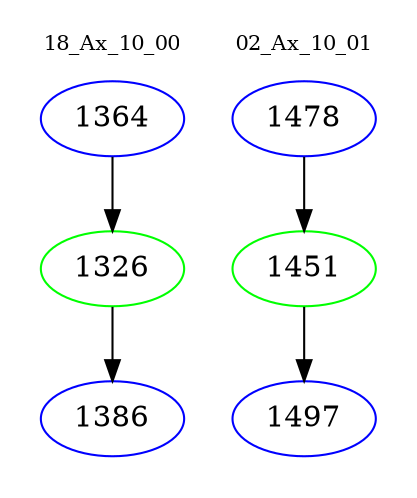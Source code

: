 digraph{
subgraph cluster_0 {
color = white
label = "18_Ax_10_00";
fontsize=10;
T0_1364 [label="1364", color="blue"]
T0_1364 -> T0_1326 [color="black"]
T0_1326 [label="1326", color="green"]
T0_1326 -> T0_1386 [color="black"]
T0_1386 [label="1386", color="blue"]
}
subgraph cluster_1 {
color = white
label = "02_Ax_10_01";
fontsize=10;
T1_1478 [label="1478", color="blue"]
T1_1478 -> T1_1451 [color="black"]
T1_1451 [label="1451", color="green"]
T1_1451 -> T1_1497 [color="black"]
T1_1497 [label="1497", color="blue"]
}
}
